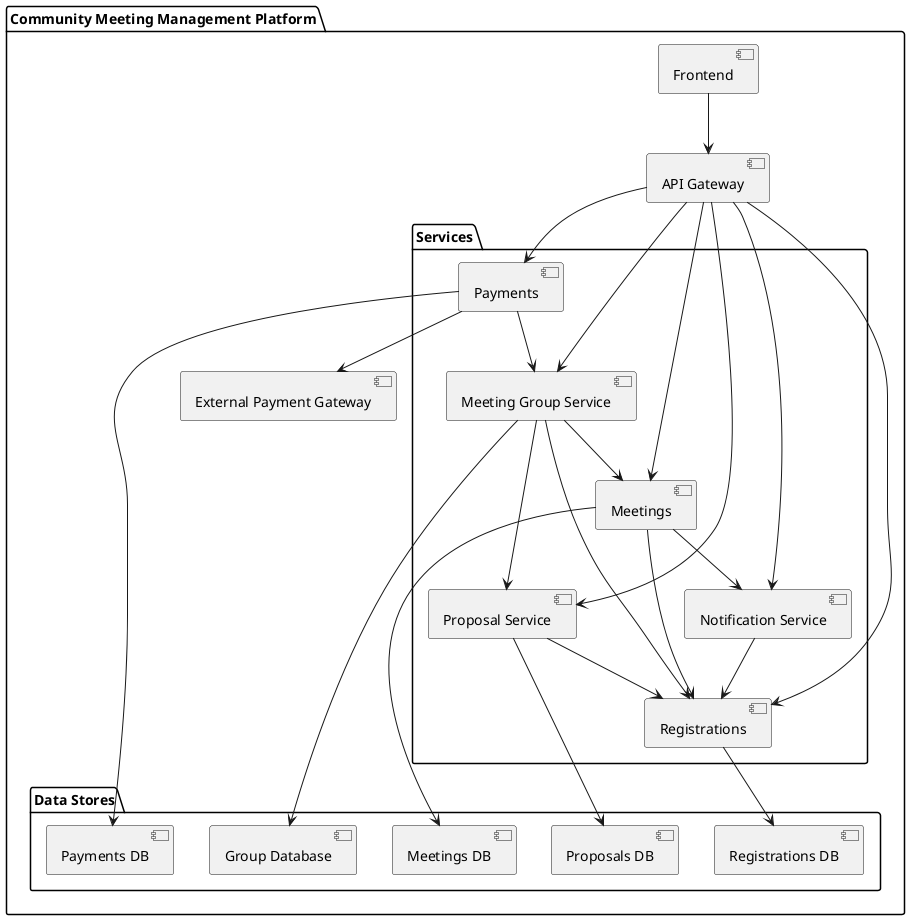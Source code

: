 @startuml

package "Community Meeting Management Platform" {

[Frontend] as WebUI
[API Gateway] as APIGateway

package "Services" {
[Registrations] as Registrations
[Meeting Group Service] as GroupService
[Meetings] as MeetingService
[Payments] as PaymentService
[Notification Service] as NotificationService
[Proposal Service] as ProposalService
}

package "Data Stores" {
database [Registrations DB] as RegistrationsDB
database [Group Database] as GroupDB
database [Meetings DB] as MeetingDB
database [Payments DB] as PaymentDB
database [Proposals DB] as ProposalDB
}

[External Payment Gateway] as PaymentGateway

' Connections
WebUI --> APIGateway
APIGateway --> Registrations
APIGateway --> GroupService
APIGateway --> MeetingService
APIGateway --> PaymentService
APIGateway --> ProposalService

Registrations --> RegistrationsDB
GroupService --> GroupDB
MeetingService --> MeetingDB
PaymentService --> PaymentDB
PaymentService --> PaymentGateway
ProposalService --> ProposalDB

NotificationService --> Registrations
MeetingService --> NotificationService

GroupService --> Registrations
MeetingService --> Registrations
GroupService --> ProposalService

ProposalService --> Registrations
APIGateway --> NotificationService

PaymentService --> GroupService
GroupService --> MeetingService

}
@enduml